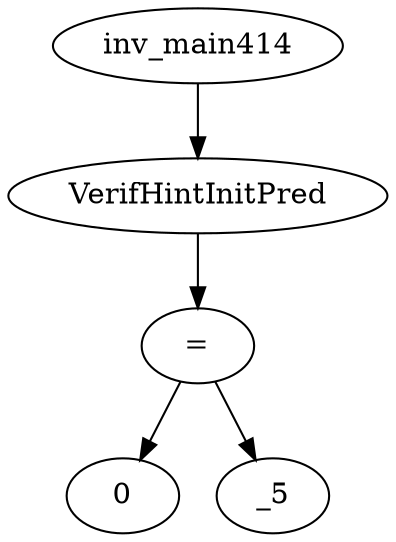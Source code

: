 digraph dag {
0 [label="inv_main414"];
1 [label="VerifHintInitPred"];
2 [label="="];
3 [label="0"];
4 [label="_5"];
0->1
1->2
2->4
2 -> 3
}
